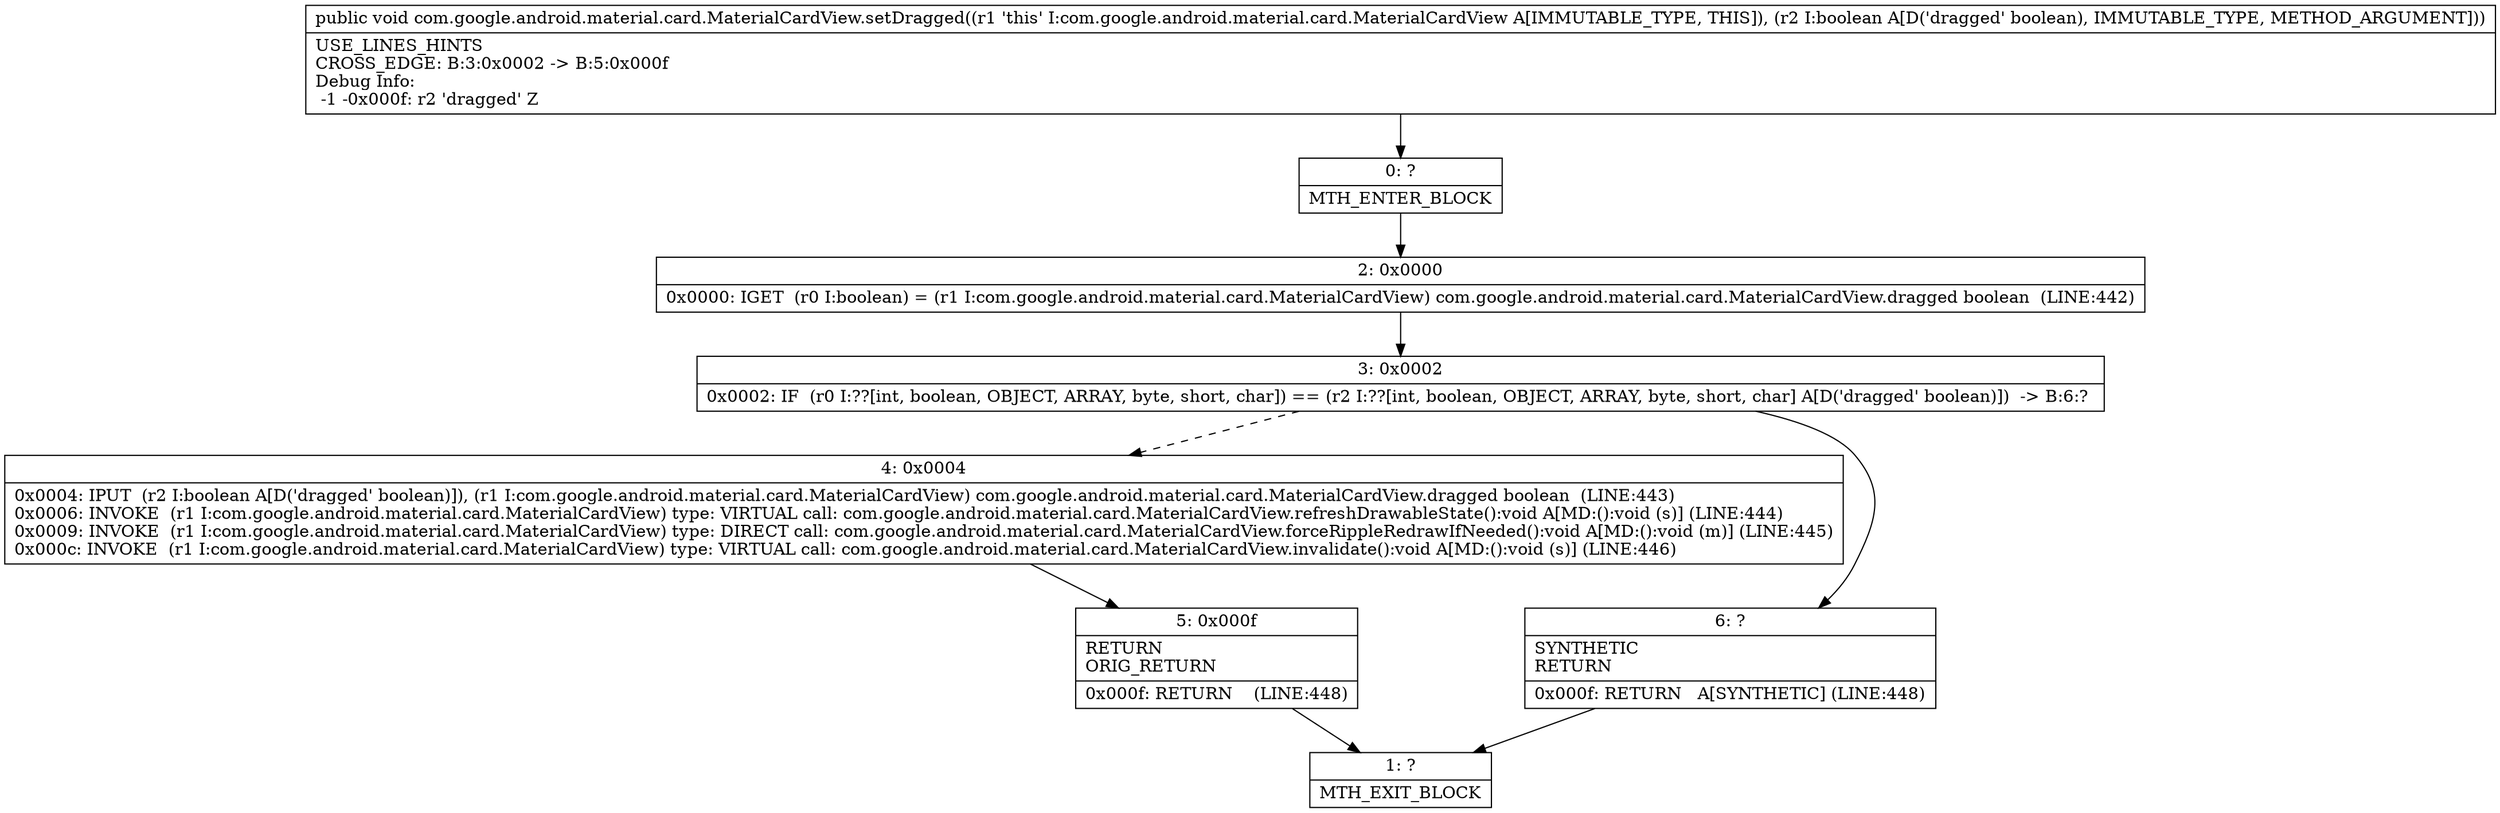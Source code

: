 digraph "CFG forcom.google.android.material.card.MaterialCardView.setDragged(Z)V" {
Node_0 [shape=record,label="{0\:\ ?|MTH_ENTER_BLOCK\l}"];
Node_2 [shape=record,label="{2\:\ 0x0000|0x0000: IGET  (r0 I:boolean) = (r1 I:com.google.android.material.card.MaterialCardView) com.google.android.material.card.MaterialCardView.dragged boolean  (LINE:442)\l}"];
Node_3 [shape=record,label="{3\:\ 0x0002|0x0002: IF  (r0 I:??[int, boolean, OBJECT, ARRAY, byte, short, char]) == (r2 I:??[int, boolean, OBJECT, ARRAY, byte, short, char] A[D('dragged' boolean)])  \-\> B:6:? \l}"];
Node_4 [shape=record,label="{4\:\ 0x0004|0x0004: IPUT  (r2 I:boolean A[D('dragged' boolean)]), (r1 I:com.google.android.material.card.MaterialCardView) com.google.android.material.card.MaterialCardView.dragged boolean  (LINE:443)\l0x0006: INVOKE  (r1 I:com.google.android.material.card.MaterialCardView) type: VIRTUAL call: com.google.android.material.card.MaterialCardView.refreshDrawableState():void A[MD:():void (s)] (LINE:444)\l0x0009: INVOKE  (r1 I:com.google.android.material.card.MaterialCardView) type: DIRECT call: com.google.android.material.card.MaterialCardView.forceRippleRedrawIfNeeded():void A[MD:():void (m)] (LINE:445)\l0x000c: INVOKE  (r1 I:com.google.android.material.card.MaterialCardView) type: VIRTUAL call: com.google.android.material.card.MaterialCardView.invalidate():void A[MD:():void (s)] (LINE:446)\l}"];
Node_5 [shape=record,label="{5\:\ 0x000f|RETURN\lORIG_RETURN\l|0x000f: RETURN    (LINE:448)\l}"];
Node_1 [shape=record,label="{1\:\ ?|MTH_EXIT_BLOCK\l}"];
Node_6 [shape=record,label="{6\:\ ?|SYNTHETIC\lRETURN\l|0x000f: RETURN   A[SYNTHETIC] (LINE:448)\l}"];
MethodNode[shape=record,label="{public void com.google.android.material.card.MaterialCardView.setDragged((r1 'this' I:com.google.android.material.card.MaterialCardView A[IMMUTABLE_TYPE, THIS]), (r2 I:boolean A[D('dragged' boolean), IMMUTABLE_TYPE, METHOD_ARGUMENT]))  | USE_LINES_HINTS\lCROSS_EDGE: B:3:0x0002 \-\> B:5:0x000f\lDebug Info:\l  \-1 \-0x000f: r2 'dragged' Z\l}"];
MethodNode -> Node_0;Node_0 -> Node_2;
Node_2 -> Node_3;
Node_3 -> Node_4[style=dashed];
Node_3 -> Node_6;
Node_4 -> Node_5;
Node_5 -> Node_1;
Node_6 -> Node_1;
}

